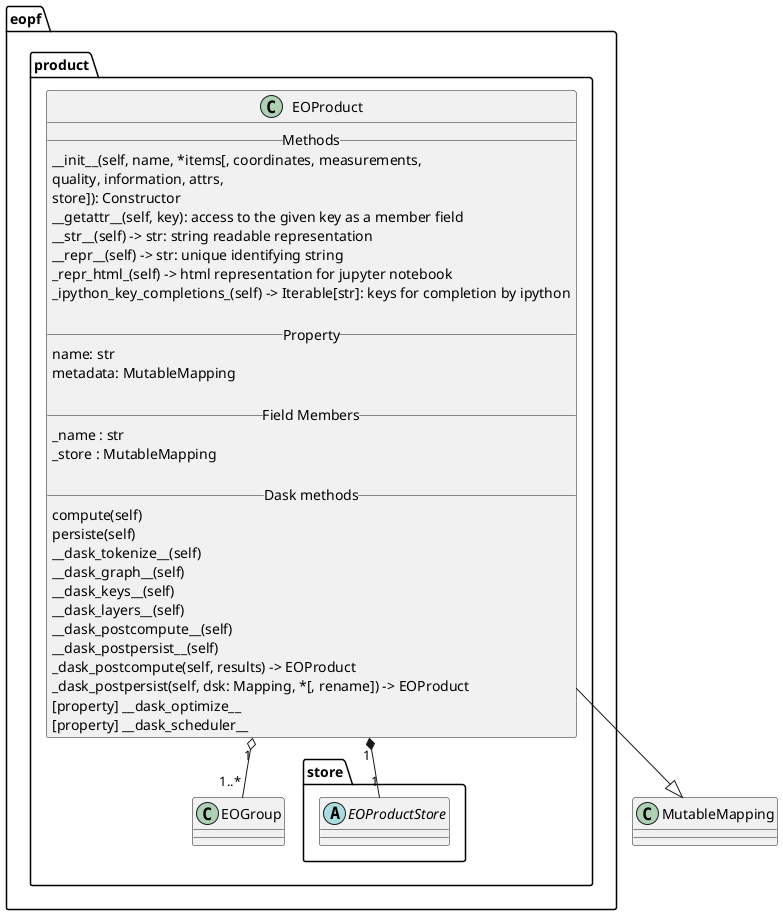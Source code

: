 @startuml
package eopf.product {
    class EOProduct {
        ' EOProduct class shall implement Python magic/dunder methods necessary to emulate MutableMapping[Hashable, Group] type. The (Hashable) 'key' being the name of the group.
        __ Methods __
        __init__(self, name, *items[, coordinates, measurements,
            quality, information, attrs,
            store]): Constructor
        __getattr__(self, key): access to the given key as a member field
        __str__(self) -> str: string readable representation
        __repr__(self) -> str: unique identifying string
        _repr_html_(self) -> html representation for jupyter notebook
        _ipython_key_completions_(self) -> Iterable[str]: keys for completion by ipython

        __ Property __
        name: str
        metadata: MutableMapping

        __ Field Members __
        _name : str
        _store : MutableMapping

        __ Dask methods __
        compute(self)
        persiste(self)
        __dask_tokenize__(self)
        __dask_graph__(self)
        __dask_keys__(self)
        __dask_layers__(self)
        __dask_postcompute__(self)
        __dask_postpersist__(self)
        _dask_postcompute(self, results) -> EOProduct
        _dask_postpersist(self, dsk: Mapping, *[, rename]) -> EOProduct
        [property] __dask_optimize__
        [property] __dask_scheduler__
    }
    package store {
        abstract EOProductStore
    }
    EOProduct "1" o-- "1..*" EOGroup
}

EOProduct --|> MutableMapping

EOProduct "1" *-- "1" EOProductStore
@enduml
